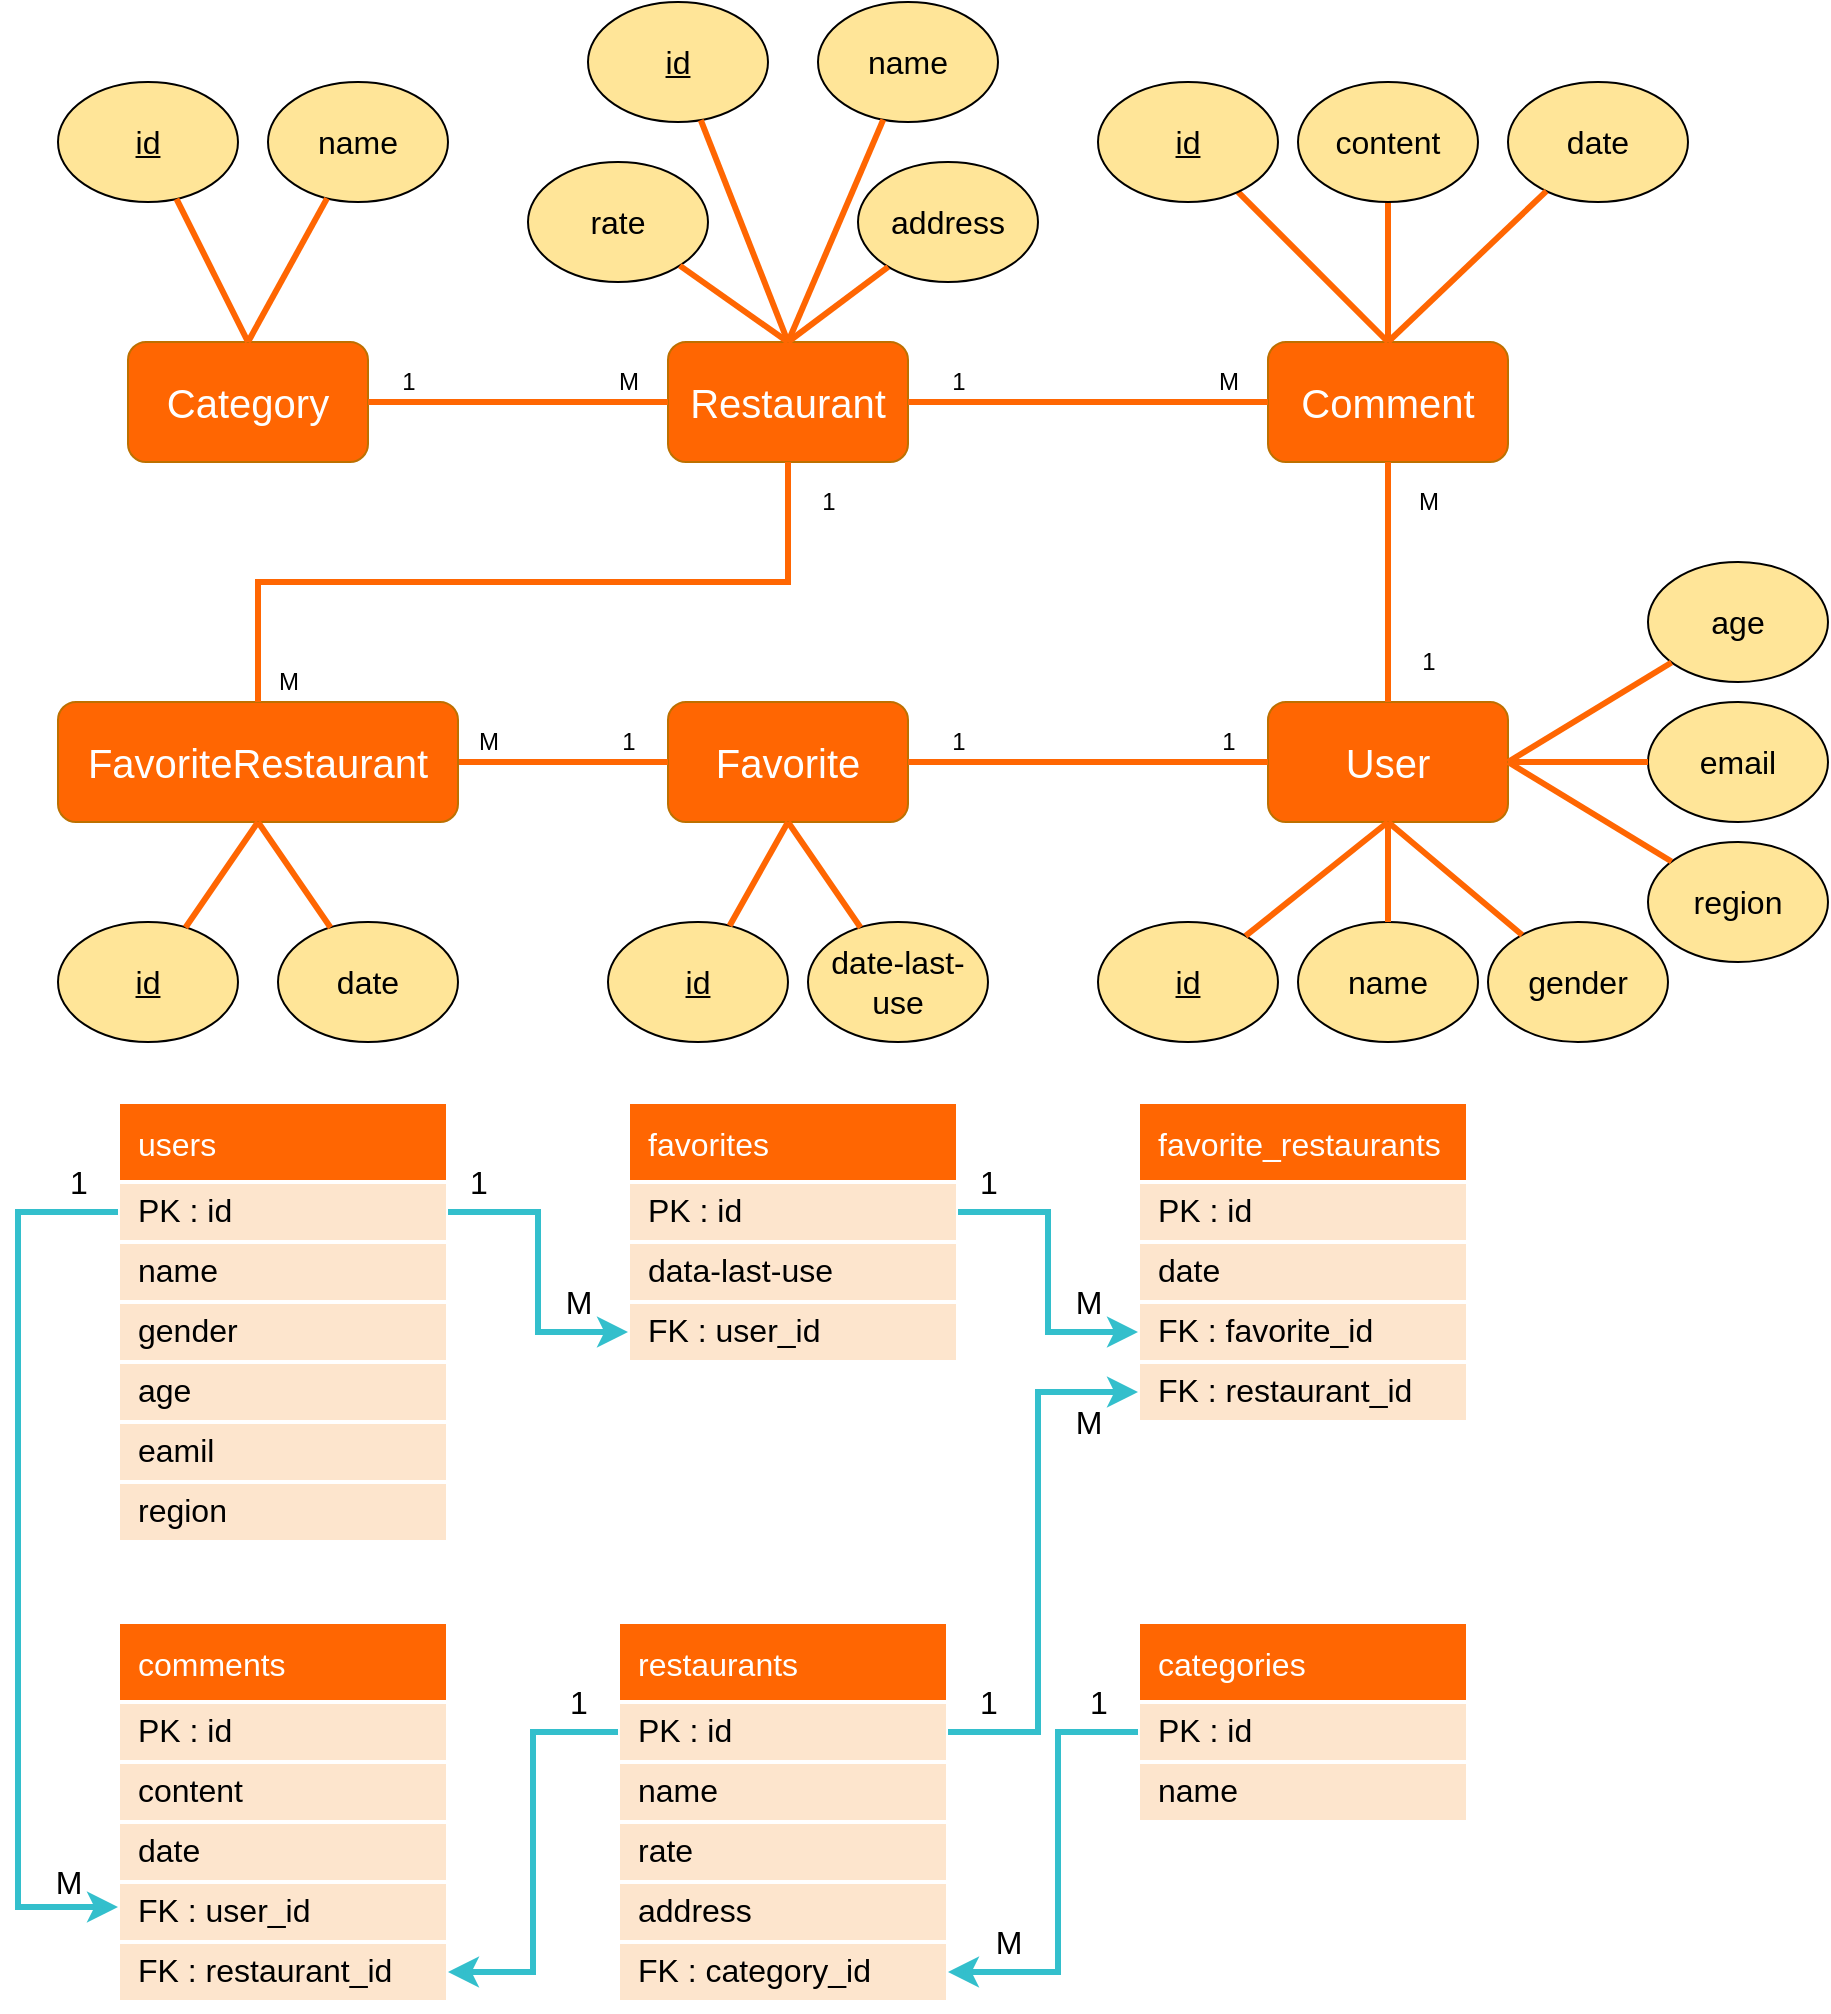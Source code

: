 <mxfile version="16.2.7" type="github">
  <diagram id="Arsce1lhnxzf3GvLfII_" name="第1頁">
    <mxGraphModel dx="1673" dy="1702" grid="1" gridSize="10" guides="1" tooltips="1" connect="1" arrows="1" fold="1" page="1" pageScale="1" pageWidth="1169" pageHeight="827" math="0" shadow="0">
      <root>
        <mxCell id="0" />
        <mxCell id="1" parent="0" />
        <mxCell id="IJgvYfBa4twYxpsfo-ho-1" value="users" style="swimlane;fontStyle=0;childLayout=stackLayout;horizontal=1;startSize=40;horizontalStack=0;resizeParent=1;resizeParentMax=0;resizeLast=0;collapsible=1;marginBottom=0;align=left;fontSize=16;fontColor=#FFFFFF;fillColor=#FF6602;spacing=0;strokeColor=#FFFFFF;strokeWidth=2;spacingLeft=10;" parent="1" vertex="1">
          <mxGeometry x="170" y="500" width="165" height="220" as="geometry">
            <mxRectangle x="150" y="220" width="110" height="40" as="alternateBounds" />
          </mxGeometry>
        </mxCell>
        <mxCell id="IJgvYfBa4twYxpsfo-ho-2" value="PK : id" style="text;strokeColor=#FFFFFF;fillColor=#FDE5CD;spacingLeft=10;spacingRight=0;overflow=hidden;rotatable=0;points=[[0,0.5],[1,0.5]];portConstraint=eastwest;fontSize=16;strokeWidth=2;perimeterSpacing=0;sketch=0;shadow=0;rounded=0;glass=0;spacing=0;fontStyle=0" parent="IJgvYfBa4twYxpsfo-ho-1" vertex="1">
          <mxGeometry y="40" width="165" height="30" as="geometry" />
        </mxCell>
        <mxCell id="IJgvYfBa4twYxpsfo-ho-3" value="name" style="text;strokeColor=#FFFFFF;fillColor=#FDE5CD;spacingLeft=10;spacingRight=0;overflow=hidden;rotatable=0;points=[[0,0.5],[1,0.5]];portConstraint=eastwest;fontSize=16;strokeWidth=2;sketch=0;shadow=0;rounded=0;glass=0;spacing=0;" parent="IJgvYfBa4twYxpsfo-ho-1" vertex="1">
          <mxGeometry y="70" width="165" height="30" as="geometry" />
        </mxCell>
        <mxCell id="IJgvYfBa4twYxpsfo-ho-4" value="gender    " style="text;strokeColor=#FFFFFF;fillColor=#FDE5CD;spacingLeft=10;spacingRight=0;overflow=hidden;rotatable=0;points=[[0,0.5],[1,0.5]];portConstraint=eastwest;fontSize=16;strokeWidth=2;sketch=0;shadow=0;rounded=0;glass=0;spacing=0;" parent="IJgvYfBa4twYxpsfo-ho-1" vertex="1">
          <mxGeometry y="100" width="165" height="30" as="geometry" />
        </mxCell>
        <mxCell id="37sV9JPSji_vyPsbSzuJ-126" value="age" style="text;strokeColor=#FFFFFF;fillColor=#FDE5CD;spacingLeft=10;spacingRight=0;overflow=hidden;rotatable=0;points=[[0,0.5],[1,0.5]];portConstraint=eastwest;fontSize=16;strokeWidth=2;sketch=0;shadow=0;rounded=0;glass=0;spacing=0;" vertex="1" parent="IJgvYfBa4twYxpsfo-ho-1">
          <mxGeometry y="130" width="165" height="30" as="geometry" />
        </mxCell>
        <mxCell id="37sV9JPSji_vyPsbSzuJ-125" value="eamil" style="text;strokeColor=#FFFFFF;fillColor=#FDE5CD;spacingLeft=10;spacingRight=0;overflow=hidden;rotatable=0;points=[[0,0.5],[1,0.5]];portConstraint=eastwest;fontSize=16;strokeWidth=2;sketch=0;shadow=0;rounded=0;glass=0;spacing=0;" vertex="1" parent="IJgvYfBa4twYxpsfo-ho-1">
          <mxGeometry y="160" width="165" height="30" as="geometry" />
        </mxCell>
        <mxCell id="IJgvYfBa4twYxpsfo-ho-5" value="region" style="text;strokeColor=#FFFFFF;fillColor=#FDE5CD;spacingLeft=10;spacingRight=0;overflow=hidden;rotatable=0;points=[[0,0.5],[1,0.5]];portConstraint=eastwest;fontSize=16;strokeWidth=2;sketch=0;shadow=0;rounded=0;glass=0;spacing=0;" parent="IJgvYfBa4twYxpsfo-ho-1" vertex="1">
          <mxGeometry y="190" width="165" height="30" as="geometry" />
        </mxCell>
        <mxCell id="IJgvYfBa4twYxpsfo-ho-6" value="favorites" style="swimlane;fontStyle=0;childLayout=stackLayout;horizontal=1;startSize=40;horizontalStack=0;resizeParent=1;resizeParentMax=0;resizeLast=0;collapsible=1;marginBottom=0;align=left;fontSize=16;fontColor=#FFFFFF;fillColor=#FF6602;spacing=0;strokeColor=#FFFFFF;strokeWidth=2;spacingLeft=10;" parent="1" vertex="1">
          <mxGeometry x="425" y="500" width="165" height="130" as="geometry">
            <mxRectangle x="150" y="220" width="110" height="40" as="alternateBounds" />
          </mxGeometry>
        </mxCell>
        <mxCell id="IJgvYfBa4twYxpsfo-ho-7" value="PK : id" style="text;strokeColor=#FFFFFF;fillColor=#FDE5CD;spacingLeft=10;spacingRight=0;overflow=hidden;rotatable=0;points=[[0,0.5],[1,0.5]];portConstraint=eastwest;fontSize=16;strokeWidth=2;perimeterSpacing=0;sketch=0;shadow=0;rounded=0;glass=0;spacing=0;fontStyle=0" parent="IJgvYfBa4twYxpsfo-ho-6" vertex="1">
          <mxGeometry y="40" width="165" height="30" as="geometry" />
        </mxCell>
        <mxCell id="IJgvYfBa4twYxpsfo-ho-8" value="data-last-use" style="text;strokeColor=#FFFFFF;fillColor=#FDE5CD;spacingLeft=10;spacingRight=0;overflow=hidden;rotatable=0;points=[[0,0.5],[1,0.5]];portConstraint=eastwest;fontSize=16;strokeWidth=2;sketch=0;shadow=0;rounded=0;glass=0;spacing=0;" parent="IJgvYfBa4twYxpsfo-ho-6" vertex="1">
          <mxGeometry y="70" width="165" height="30" as="geometry" />
        </mxCell>
        <mxCell id="IJgvYfBa4twYxpsfo-ho-9" value="FK : user_id" style="text;strokeColor=#FFFFFF;fillColor=#FDE5CD;spacingLeft=10;spacingRight=0;overflow=hidden;rotatable=0;points=[[0,0.5],[1,0.5]];portConstraint=eastwest;fontSize=16;strokeWidth=2;sketch=0;shadow=0;rounded=0;glass=0;spacing=0;" parent="IJgvYfBa4twYxpsfo-ho-6" vertex="1">
          <mxGeometry y="100" width="165" height="30" as="geometry" />
        </mxCell>
        <mxCell id="IJgvYfBa4twYxpsfo-ho-10" style="edgeStyle=orthogonalEdgeStyle;rounded=0;orthogonalLoop=1;jettySize=auto;html=1;fontSize=16;fontColor=#FFFFFF;strokeWidth=3;strokeColor=#33BFCC;entryX=0;entryY=0.5;entryDx=0;entryDy=0;" parent="1" source="IJgvYfBa4twYxpsfo-ho-2" target="IJgvYfBa4twYxpsfo-ho-9" edge="1">
          <mxGeometry relative="1" as="geometry">
            <Array as="points">
              <mxPoint x="380" y="555" />
              <mxPoint x="380" y="615" />
            </Array>
          </mxGeometry>
        </mxCell>
        <mxCell id="IJgvYfBa4twYxpsfo-ho-11" value="&lt;div&gt;1&lt;/div&gt;" style="text;html=1;align=center;verticalAlign=middle;resizable=0;points=[];autosize=1;strokeColor=none;fillColor=none;fontSize=16;fontColor=#000000;" parent="1" vertex="1">
          <mxGeometry x="340" y="530" width="20" height="20" as="geometry" />
        </mxCell>
        <mxCell id="IJgvYfBa4twYxpsfo-ho-12" value="M" style="text;html=1;align=center;verticalAlign=middle;resizable=0;points=[];autosize=1;strokeColor=none;fillColor=none;fontSize=16;fontColor=#000000;" parent="1" vertex="1">
          <mxGeometry x="385" y="590" width="30" height="20" as="geometry" />
        </mxCell>
        <mxCell id="IJgvYfBa4twYxpsfo-ho-13" value="favorite_restaurants" style="swimlane;fontStyle=0;childLayout=stackLayout;horizontal=1;startSize=40;horizontalStack=0;resizeParent=1;resizeParentMax=0;resizeLast=0;collapsible=1;marginBottom=0;align=left;fontSize=16;fontColor=#FFFFFF;fillColor=#FF6602;spacing=0;strokeColor=#FFFFFF;strokeWidth=2;spacingLeft=10;" parent="1" vertex="1">
          <mxGeometry x="680" y="500" width="165" height="160" as="geometry">
            <mxRectangle x="150" y="220" width="110" height="40" as="alternateBounds" />
          </mxGeometry>
        </mxCell>
        <mxCell id="IJgvYfBa4twYxpsfo-ho-14" value="PK : id" style="text;strokeColor=#FFFFFF;fillColor=#FDE5CD;spacingLeft=10;spacingRight=0;overflow=hidden;rotatable=0;points=[[0,0.5],[1,0.5]];portConstraint=eastwest;fontSize=16;strokeWidth=2;perimeterSpacing=0;sketch=0;shadow=0;rounded=0;glass=0;spacing=0;fontStyle=0" parent="IJgvYfBa4twYxpsfo-ho-13" vertex="1">
          <mxGeometry y="40" width="165" height="30" as="geometry" />
        </mxCell>
        <mxCell id="IJgvYfBa4twYxpsfo-ho-15" value="date" style="text;strokeColor=#FFFFFF;fillColor=#FDE5CD;spacingLeft=10;spacingRight=0;overflow=hidden;rotatable=0;points=[[0,0.5],[1,0.5]];portConstraint=eastwest;fontSize=16;strokeWidth=2;sketch=0;shadow=0;rounded=0;glass=0;spacing=0;" parent="IJgvYfBa4twYxpsfo-ho-13" vertex="1">
          <mxGeometry y="70" width="165" height="30" as="geometry" />
        </mxCell>
        <mxCell id="IJgvYfBa4twYxpsfo-ho-16" value="FK : favorite_id" style="text;strokeColor=#FFFFFF;fillColor=#FDE5CD;spacingLeft=10;spacingRight=0;overflow=hidden;rotatable=0;points=[[0,0.5],[1,0.5]];portConstraint=eastwest;fontSize=16;strokeWidth=2;sketch=0;shadow=0;rounded=0;glass=0;spacing=0;" parent="IJgvYfBa4twYxpsfo-ho-13" vertex="1">
          <mxGeometry y="100" width="165" height="30" as="geometry" />
        </mxCell>
        <mxCell id="IJgvYfBa4twYxpsfo-ho-17" value="FK : restaurant_id" style="text;strokeColor=#FFFFFF;fillColor=#FDE5CD;spacingLeft=10;spacingRight=0;overflow=hidden;rotatable=0;points=[[0,0.5],[1,0.5]];portConstraint=eastwest;fontSize=16;strokeWidth=2;sketch=0;shadow=0;rounded=0;glass=0;spacing=0;" parent="IJgvYfBa4twYxpsfo-ho-13" vertex="1">
          <mxGeometry y="130" width="165" height="30" as="geometry" />
        </mxCell>
        <mxCell id="IJgvYfBa4twYxpsfo-ho-20" value="M" style="text;html=1;align=center;verticalAlign=middle;resizable=0;points=[];autosize=1;strokeColor=none;fillColor=none;fontSize=16;fontColor=#000000;" parent="1" vertex="1">
          <mxGeometry x="640" y="590" width="30" height="20" as="geometry" />
        </mxCell>
        <mxCell id="IJgvYfBa4twYxpsfo-ho-21" value="1" style="text;html=1;align=center;verticalAlign=middle;resizable=0;points=[];autosize=1;strokeColor=none;fillColor=none;fontSize=16;fontColor=#000000;" parent="1" vertex="1">
          <mxGeometry x="595" y="530" width="20" height="20" as="geometry" />
        </mxCell>
        <mxCell id="IJgvYfBa4twYxpsfo-ho-22" value="restaurants" style="swimlane;fontStyle=0;childLayout=stackLayout;horizontal=1;startSize=40;horizontalStack=0;resizeParent=1;resizeParentMax=0;resizeLast=0;collapsible=1;marginBottom=0;align=left;fontSize=16;fontColor=#FFFFFF;fillColor=#FF6602;spacing=0;strokeColor=#FFFFFF;strokeWidth=2;spacingLeft=10;" parent="1" vertex="1">
          <mxGeometry x="420" y="760" width="165" height="190" as="geometry">
            <mxRectangle x="150" y="220" width="110" height="40" as="alternateBounds" />
          </mxGeometry>
        </mxCell>
        <mxCell id="IJgvYfBa4twYxpsfo-ho-23" value="PK : id" style="text;strokeColor=#FFFFFF;fillColor=#FDE5CD;spacingLeft=10;spacingRight=0;overflow=hidden;rotatable=0;points=[[0,0.5],[1,0.5]];portConstraint=eastwest;fontSize=16;strokeWidth=2;perimeterSpacing=0;sketch=0;shadow=0;rounded=0;glass=0;spacing=0;fontStyle=0" parent="IJgvYfBa4twYxpsfo-ho-22" vertex="1">
          <mxGeometry y="40" width="165" height="30" as="geometry" />
        </mxCell>
        <mxCell id="IJgvYfBa4twYxpsfo-ho-24" value="name    " style="text;strokeColor=#FFFFFF;fillColor=#FDE5CD;spacingLeft=10;spacingRight=0;overflow=hidden;rotatable=0;points=[[0,0.5],[1,0.5]];portConstraint=eastwest;fontSize=16;strokeWidth=2;sketch=0;shadow=0;rounded=0;glass=0;spacing=0;" parent="IJgvYfBa4twYxpsfo-ho-22" vertex="1">
          <mxGeometry y="70" width="165" height="30" as="geometry" />
        </mxCell>
        <mxCell id="IJgvYfBa4twYxpsfo-ho-25" value="rate" style="text;strokeColor=#FFFFFF;fillColor=#FDE5CD;spacingLeft=10;spacingRight=0;overflow=hidden;rotatable=0;points=[[0,0.5],[1,0.5]];portConstraint=eastwest;fontSize=16;strokeWidth=2;sketch=0;shadow=0;rounded=0;glass=0;spacing=0;" parent="IJgvYfBa4twYxpsfo-ho-22" vertex="1">
          <mxGeometry y="100" width="165" height="30" as="geometry" />
        </mxCell>
        <mxCell id="37sV9JPSji_vyPsbSzuJ-127" value="address" style="text;strokeColor=#FFFFFF;fillColor=#FDE5CD;spacingLeft=10;spacingRight=0;overflow=hidden;rotatable=0;points=[[0,0.5],[1,0.5]];portConstraint=eastwest;fontSize=16;strokeWidth=2;sketch=0;shadow=0;rounded=0;glass=0;spacing=0;" vertex="1" parent="IJgvYfBa4twYxpsfo-ho-22">
          <mxGeometry y="130" width="165" height="30" as="geometry" />
        </mxCell>
        <mxCell id="37sV9JPSji_vyPsbSzuJ-138" value="FK : category_id" style="text;strokeColor=#FFFFFF;fillColor=#FDE5CD;spacingLeft=10;spacingRight=0;overflow=hidden;rotatable=0;points=[[0,0.5],[1,0.5]];portConstraint=eastwest;fontSize=16;strokeWidth=2;sketch=0;shadow=0;rounded=0;glass=0;spacing=0;" vertex="1" parent="IJgvYfBa4twYxpsfo-ho-22">
          <mxGeometry y="160" width="165" height="30" as="geometry" />
        </mxCell>
        <mxCell id="IJgvYfBa4twYxpsfo-ho-26" style="edgeStyle=orthogonalEdgeStyle;rounded=0;orthogonalLoop=1;jettySize=auto;html=1;fontSize=16;fontColor=#FFFFFF;strokeWidth=3;strokeColor=#33BFCC;entryX=0;entryY=0.5;entryDx=0;entryDy=0;exitX=1;exitY=0.5;exitDx=0;exitDy=0;" parent="1" source="IJgvYfBa4twYxpsfo-ho-23" target="IJgvYfBa4twYxpsfo-ho-17" edge="1">
          <mxGeometry relative="1" as="geometry">
            <mxPoint x="590" y="815" as="sourcePoint" />
            <mxPoint x="830.0" y="675" as="targetPoint" />
            <Array as="points">
              <mxPoint x="630" y="815" />
              <mxPoint x="630" y="645" />
            </Array>
          </mxGeometry>
        </mxCell>
        <mxCell id="IJgvYfBa4twYxpsfo-ho-27" value="M" style="text;html=1;align=center;verticalAlign=middle;resizable=0;points=[];autosize=1;strokeColor=none;fillColor=none;fontSize=16;fontColor=#000000;" parent="1" vertex="1">
          <mxGeometry x="640" y="650" width="30" height="20" as="geometry" />
        </mxCell>
        <mxCell id="IJgvYfBa4twYxpsfo-ho-28" value="1" style="text;html=1;align=center;verticalAlign=middle;resizable=0;points=[];autosize=1;strokeColor=none;fillColor=none;fontSize=16;fontColor=#000000;" parent="1" vertex="1">
          <mxGeometry x="595" y="790" width="20" height="20" as="geometry" />
        </mxCell>
        <mxCell id="37sV9JPSji_vyPsbSzuJ-63" value="Category" style="rounded=1;whiteSpace=wrap;html=1;fillColor=#FF6602;strokeColor=#BD7000;fontColor=#FFFFFF;fontSize=20;" vertex="1" parent="1">
          <mxGeometry x="175" y="120" width="120" height="60" as="geometry" />
        </mxCell>
        <mxCell id="37sV9JPSji_vyPsbSzuJ-64" value="Restaurant" style="rounded=1;whiteSpace=wrap;html=1;fillColor=#FF6602;strokeColor=#BD7000;fontColor=#FFFFFF;fontSize=20;" vertex="1" parent="1">
          <mxGeometry x="445" y="120" width="120" height="60" as="geometry" />
        </mxCell>
        <mxCell id="37sV9JPSji_vyPsbSzuJ-65" value="User" style="rounded=1;whiteSpace=wrap;html=1;fillColor=#FF6602;strokeColor=#BD7000;fontColor=#FFFFFF;fontSize=20;" vertex="1" parent="1">
          <mxGeometry x="745" y="300" width="120" height="60" as="geometry" />
        </mxCell>
        <mxCell id="37sV9JPSji_vyPsbSzuJ-66" value="Comment" style="rounded=1;whiteSpace=wrap;html=1;fillColor=#FF6602;strokeColor=#BD7000;fontColor=#FFFFFF;fontSize=20;" vertex="1" parent="1">
          <mxGeometry x="745" y="120" width="120" height="60" as="geometry" />
        </mxCell>
        <mxCell id="37sV9JPSji_vyPsbSzuJ-67" value="Favorite" style="rounded=1;whiteSpace=wrap;html=1;fillColor=#FF6602;strokeColor=#BD7000;fontColor=#FFFFFF;fontSize=20;" vertex="1" parent="1">
          <mxGeometry x="445" y="300" width="120" height="60" as="geometry" />
        </mxCell>
        <mxCell id="37sV9JPSji_vyPsbSzuJ-68" style="edgeStyle=orthogonalEdgeStyle;rounded=0;orthogonalLoop=1;jettySize=auto;html=1;entryX=0;entryY=0.5;entryDx=0;entryDy=0;strokeWidth=3;endArrow=none;endFill=0;strokeColor=#FF6602;exitX=1;exitY=0.5;exitDx=0;exitDy=0;" edge="1" parent="1" source="37sV9JPSji_vyPsbSzuJ-63" target="37sV9JPSji_vyPsbSzuJ-64">
          <mxGeometry relative="1" as="geometry">
            <mxPoint x="495" y="190" as="sourcePoint" />
            <mxPoint x="435" y="284" as="targetPoint" />
          </mxGeometry>
        </mxCell>
        <mxCell id="37sV9JPSji_vyPsbSzuJ-69" value="1" style="text;html=1;align=center;verticalAlign=middle;resizable=0;points=[];autosize=1;strokeColor=none;fillColor=none;" vertex="1" parent="1">
          <mxGeometry x="305" y="130" width="20" height="20" as="geometry" />
        </mxCell>
        <mxCell id="37sV9JPSji_vyPsbSzuJ-70" value="M" style="text;html=1;align=center;verticalAlign=middle;resizable=0;points=[];autosize=1;strokeColor=none;fillColor=none;" vertex="1" parent="1">
          <mxGeometry x="415" y="130" width="20" height="20" as="geometry" />
        </mxCell>
        <mxCell id="37sV9JPSji_vyPsbSzuJ-71" style="edgeStyle=orthogonalEdgeStyle;rounded=0;orthogonalLoop=1;jettySize=auto;html=1;strokeWidth=3;endArrow=none;endFill=0;strokeColor=#FF6602;exitX=1;exitY=0.5;exitDx=0;exitDy=0;entryX=0;entryY=0.5;entryDx=0;entryDy=0;" edge="1" parent="1" source="37sV9JPSji_vyPsbSzuJ-67" target="37sV9JPSji_vyPsbSzuJ-65">
          <mxGeometry relative="1" as="geometry">
            <mxPoint x="675" y="260" as="sourcePoint" />
            <mxPoint x="715" y="310" as="targetPoint" />
          </mxGeometry>
        </mxCell>
        <mxCell id="37sV9JPSji_vyPsbSzuJ-72" value="1" style="text;html=1;align=center;verticalAlign=middle;resizable=0;points=[];autosize=1;strokeColor=none;fillColor=none;" vertex="1" parent="1">
          <mxGeometry x="715" y="310" width="20" height="20" as="geometry" />
        </mxCell>
        <mxCell id="37sV9JPSji_vyPsbSzuJ-73" value="1" style="text;html=1;align=center;verticalAlign=middle;resizable=0;points=[];autosize=1;strokeColor=none;fillColor=none;" vertex="1" parent="1">
          <mxGeometry x="580" y="310" width="20" height="20" as="geometry" />
        </mxCell>
        <mxCell id="37sV9JPSji_vyPsbSzuJ-74" style="edgeStyle=orthogonalEdgeStyle;rounded=0;orthogonalLoop=1;jettySize=auto;html=1;strokeWidth=3;endArrow=none;endFill=0;strokeColor=#FF6602;exitX=1;exitY=0.5;exitDx=0;exitDy=0;entryX=0;entryY=0.5;entryDx=0;entryDy=0;" edge="1" parent="1" source="37sV9JPSji_vyPsbSzuJ-85" target="37sV9JPSji_vyPsbSzuJ-67">
          <mxGeometry relative="1" as="geometry">
            <mxPoint x="545" y="340" as="sourcePoint" />
            <mxPoint x="760" y="340" as="targetPoint" />
          </mxGeometry>
        </mxCell>
        <mxCell id="37sV9JPSji_vyPsbSzuJ-75" value="1" style="text;html=1;align=center;verticalAlign=middle;resizable=0;points=[];autosize=1;strokeColor=none;fillColor=none;" vertex="1" parent="1">
          <mxGeometry x="515" y="190" width="20" height="20" as="geometry" />
        </mxCell>
        <mxCell id="37sV9JPSji_vyPsbSzuJ-76" value="M" style="text;html=1;align=center;verticalAlign=middle;resizable=0;points=[];autosize=1;strokeColor=none;fillColor=none;" vertex="1" parent="1">
          <mxGeometry x="245" y="280" width="20" height="20" as="geometry" />
        </mxCell>
        <mxCell id="37sV9JPSji_vyPsbSzuJ-77" style="edgeStyle=orthogonalEdgeStyle;rounded=0;orthogonalLoop=1;jettySize=auto;html=1;strokeWidth=3;endArrow=none;endFill=0;strokeColor=#FF6602;exitX=1;exitY=0.5;exitDx=0;exitDy=0;entryX=0;entryY=0.5;entryDx=0;entryDy=0;" edge="1" parent="1" source="37sV9JPSji_vyPsbSzuJ-64" target="37sV9JPSji_vyPsbSzuJ-66">
          <mxGeometry relative="1" as="geometry">
            <mxPoint x="535" y="230" as="sourcePoint" />
            <mxPoint x="695" y="170" as="targetPoint" />
          </mxGeometry>
        </mxCell>
        <mxCell id="37sV9JPSji_vyPsbSzuJ-78" style="edgeStyle=orthogonalEdgeStyle;rounded=0;orthogonalLoop=1;jettySize=auto;html=1;strokeWidth=3;endArrow=none;endFill=0;strokeColor=#FF6602;exitX=0.5;exitY=1;exitDx=0;exitDy=0;entryX=0.5;entryY=0;entryDx=0;entryDy=0;" edge="1" parent="1" source="37sV9JPSji_vyPsbSzuJ-66" target="37sV9JPSji_vyPsbSzuJ-65">
          <mxGeometry relative="1" as="geometry">
            <mxPoint x="575" y="270" as="sourcePoint" />
            <mxPoint x="800" y="270" as="targetPoint" />
          </mxGeometry>
        </mxCell>
        <mxCell id="37sV9JPSji_vyPsbSzuJ-79" value="1" style="text;html=1;align=center;verticalAlign=middle;resizable=0;points=[];autosize=1;strokeColor=none;fillColor=none;" vertex="1" parent="1">
          <mxGeometry x="815" y="270" width="20" height="20" as="geometry" />
        </mxCell>
        <mxCell id="37sV9JPSji_vyPsbSzuJ-80" value="M" style="text;html=1;align=center;verticalAlign=middle;resizable=0;points=[];autosize=1;strokeColor=none;fillColor=none;" vertex="1" parent="1">
          <mxGeometry x="815" y="190" width="20" height="20" as="geometry" />
        </mxCell>
        <mxCell id="37sV9JPSji_vyPsbSzuJ-81" value="M" style="text;html=1;align=center;verticalAlign=middle;resizable=0;points=[];autosize=1;strokeColor=none;fillColor=none;" vertex="1" parent="1">
          <mxGeometry x="715" y="130" width="20" height="20" as="geometry" />
        </mxCell>
        <mxCell id="37sV9JPSji_vyPsbSzuJ-82" value="1" style="text;html=1;align=center;verticalAlign=middle;resizable=0;points=[];autosize=1;strokeColor=none;fillColor=none;" vertex="1" parent="1">
          <mxGeometry x="580" y="130" width="20" height="20" as="geometry" />
        </mxCell>
        <mxCell id="37sV9JPSji_vyPsbSzuJ-83" value="&lt;div&gt;1&lt;/div&gt;" style="text;html=1;align=center;verticalAlign=middle;resizable=0;points=[];autosize=1;strokeColor=none;fillColor=none;" vertex="1" parent="1">
          <mxGeometry x="415" y="310" width="20" height="20" as="geometry" />
        </mxCell>
        <mxCell id="37sV9JPSji_vyPsbSzuJ-84" value="M" style="text;html=1;align=center;verticalAlign=middle;resizable=0;points=[];autosize=1;strokeColor=none;fillColor=none;" vertex="1" parent="1">
          <mxGeometry x="345" y="310" width="20" height="20" as="geometry" />
        </mxCell>
        <mxCell id="37sV9JPSji_vyPsbSzuJ-85" value="FavoriteRestaurant" style="rounded=1;whiteSpace=wrap;html=1;fillColor=#FF6602;strokeColor=#BD7000;fontColor=#FFFFFF;fontSize=20;" vertex="1" parent="1">
          <mxGeometry x="140" y="300" width="200" height="60" as="geometry" />
        </mxCell>
        <mxCell id="37sV9JPSji_vyPsbSzuJ-86" style="edgeStyle=orthogonalEdgeStyle;rounded=0;orthogonalLoop=1;jettySize=auto;html=1;strokeWidth=3;endArrow=none;endFill=0;strokeColor=#FF6602;exitX=0.5;exitY=0;exitDx=0;exitDy=0;entryX=0.5;entryY=1;entryDx=0;entryDy=0;" edge="1" parent="1" source="37sV9JPSji_vyPsbSzuJ-85" target="37sV9JPSji_vyPsbSzuJ-64">
          <mxGeometry relative="1" as="geometry">
            <mxPoint x="350" y="340" as="sourcePoint" />
            <mxPoint x="410" y="340" as="targetPoint" />
          </mxGeometry>
        </mxCell>
        <mxCell id="37sV9JPSji_vyPsbSzuJ-87" value="&lt;u&gt;id&lt;/u&gt;" style="ellipse;whiteSpace=wrap;html=1;fillColor=#FFE598;fontSize=16;" vertex="1" parent="1">
          <mxGeometry x="660" y="410" width="90" height="60" as="geometry" />
        </mxCell>
        <mxCell id="37sV9JPSji_vyPsbSzuJ-88" value="region" style="ellipse;whiteSpace=wrap;html=1;fillColor=#FFE598;fontSize=16;" vertex="1" parent="1">
          <mxGeometry x="935" y="370" width="90" height="60" as="geometry" />
        </mxCell>
        <mxCell id="37sV9JPSji_vyPsbSzuJ-89" style="edgeStyle=none;rounded=0;orthogonalLoop=1;jettySize=auto;html=1;fontSize=16;fontColor=#FFFFFF;endArrow=none;endFill=0;strokeColor=#FF6602;strokeWidth=3;entryX=0.5;entryY=0;entryDx=0;entryDy=0;" edge="1" parent="1" source="37sV9JPSji_vyPsbSzuJ-101" target="37sV9JPSji_vyPsbSzuJ-66">
          <mxGeometry relative="1" as="geometry">
            <mxPoint x="850.512" y="-73.004" as="sourcePoint" />
            <mxPoint x="805" y="67.67" as="targetPoint" />
          </mxGeometry>
        </mxCell>
        <mxCell id="37sV9JPSji_vyPsbSzuJ-90" value="age" style="ellipse;whiteSpace=wrap;html=1;fillColor=#FFE598;fontSize=16;" vertex="1" parent="1">
          <mxGeometry x="935" y="230" width="90" height="60" as="geometry" />
        </mxCell>
        <mxCell id="37sV9JPSji_vyPsbSzuJ-91" value="gender" style="ellipse;whiteSpace=wrap;html=1;fillColor=#FFE598;fontSize=16;" vertex="1" parent="1">
          <mxGeometry x="855" y="410" width="90" height="60" as="geometry" />
        </mxCell>
        <mxCell id="37sV9JPSji_vyPsbSzuJ-92" value="name" style="ellipse;whiteSpace=wrap;html=1;fillColor=#FFE598;fontSize=16;" vertex="1" parent="1">
          <mxGeometry x="760" y="410" width="90" height="60" as="geometry" />
        </mxCell>
        <mxCell id="37sV9JPSji_vyPsbSzuJ-93" value="email" style="ellipse;whiteSpace=wrap;html=1;fillColor=#FFE598;fontSize=16;" vertex="1" parent="1">
          <mxGeometry x="935" y="300" width="90" height="60" as="geometry" />
        </mxCell>
        <mxCell id="37sV9JPSji_vyPsbSzuJ-94" style="edgeStyle=none;rounded=0;orthogonalLoop=1;jettySize=auto;html=1;fontSize=16;fontColor=#FFFFFF;endArrow=none;endFill=0;strokeColor=#FF6602;strokeWidth=3;entryX=0.5;entryY=0;entryDx=0;entryDy=0;" edge="1" parent="1" source="37sV9JPSji_vyPsbSzuJ-102" target="37sV9JPSji_vyPsbSzuJ-66">
          <mxGeometry relative="1" as="geometry">
            <mxPoint x="705.512" y="-100.004" as="sourcePoint" />
            <mxPoint x="660" y="40.67" as="targetPoint" />
          </mxGeometry>
        </mxCell>
        <mxCell id="37sV9JPSji_vyPsbSzuJ-95" style="edgeStyle=none;rounded=0;orthogonalLoop=1;jettySize=auto;html=1;fontSize=16;fontColor=#FFFFFF;endArrow=none;endFill=0;strokeColor=#FF6602;strokeWidth=3;entryX=1;entryY=0.5;entryDx=0;entryDy=0;" edge="1" parent="1" source="37sV9JPSji_vyPsbSzuJ-93" target="37sV9JPSji_vyPsbSzuJ-65">
          <mxGeometry relative="1" as="geometry">
            <mxPoint x="895.002" y="198.996" as="sourcePoint" />
            <mxPoint x="849.49" y="339.67" as="targetPoint" />
          </mxGeometry>
        </mxCell>
        <mxCell id="37sV9JPSji_vyPsbSzuJ-96" style="edgeStyle=none;rounded=0;orthogonalLoop=1;jettySize=auto;html=1;fontSize=16;fontColor=#FFFFFF;endArrow=none;endFill=0;strokeColor=#FF6602;strokeWidth=3;entryX=1;entryY=0.5;entryDx=0;entryDy=0;" edge="1" parent="1" source="37sV9JPSji_vyPsbSzuJ-90" target="37sV9JPSji_vyPsbSzuJ-65">
          <mxGeometry relative="1" as="geometry">
            <mxPoint x="987.752" y="39.326" as="sourcePoint" />
            <mxPoint x="942.24" y="180.0" as="targetPoint" />
          </mxGeometry>
        </mxCell>
        <mxCell id="37sV9JPSji_vyPsbSzuJ-97" style="edgeStyle=none;rounded=0;orthogonalLoop=1;jettySize=auto;html=1;fontSize=16;fontColor=#FFFFFF;endArrow=none;endFill=0;strokeColor=#FF6602;strokeWidth=3;" edge="1" parent="1" target="37sV9JPSji_vyPsbSzuJ-92">
          <mxGeometry relative="1" as="geometry">
            <mxPoint x="805" y="360" as="sourcePoint" />
            <mxPoint x="769.49" y="510.34" as="targetPoint" />
          </mxGeometry>
        </mxCell>
        <mxCell id="37sV9JPSji_vyPsbSzuJ-98" style="edgeStyle=none;rounded=0;orthogonalLoop=1;jettySize=auto;html=1;fontSize=16;fontColor=#FFFFFF;endArrow=none;endFill=0;strokeColor=#FF6602;strokeWidth=3;exitX=1;exitY=0.5;exitDx=0;exitDy=0;" edge="1" parent="1" source="37sV9JPSji_vyPsbSzuJ-65" target="37sV9JPSji_vyPsbSzuJ-88">
          <mxGeometry relative="1" as="geometry">
            <mxPoint x="860.512" y="359.996" as="sourcePoint" />
            <mxPoint x="815" y="500.67" as="targetPoint" />
          </mxGeometry>
        </mxCell>
        <mxCell id="37sV9JPSji_vyPsbSzuJ-99" style="edgeStyle=none;rounded=0;orthogonalLoop=1;jettySize=auto;html=1;fontSize=16;fontColor=#FFFFFF;endArrow=none;endFill=0;strokeColor=#FF6602;strokeWidth=3;exitX=0.5;exitY=1;exitDx=0;exitDy=0;" edge="1" parent="1" source="37sV9JPSji_vyPsbSzuJ-65" target="37sV9JPSji_vyPsbSzuJ-91">
          <mxGeometry relative="1" as="geometry">
            <mxPoint x="835.002" y="369.666" as="sourcePoint" />
            <mxPoint x="789.49" y="510.34" as="targetPoint" />
          </mxGeometry>
        </mxCell>
        <mxCell id="37sV9JPSji_vyPsbSzuJ-100" style="edgeStyle=none;rounded=0;orthogonalLoop=1;jettySize=auto;html=1;fontSize=16;fontColor=#FFFFFF;endArrow=none;endFill=0;strokeColor=#FF6602;strokeWidth=3;exitX=0.5;exitY=1;exitDx=0;exitDy=0;" edge="1" parent="1" source="37sV9JPSji_vyPsbSzuJ-65" target="37sV9JPSji_vyPsbSzuJ-87">
          <mxGeometry relative="1" as="geometry">
            <mxPoint x="745" y="390" as="sourcePoint" />
            <mxPoint x="669.49" y="530.67" as="targetPoint" />
          </mxGeometry>
        </mxCell>
        <mxCell id="37sV9JPSji_vyPsbSzuJ-101" value="&lt;div&gt;content&lt;/div&gt;" style="ellipse;whiteSpace=wrap;html=1;fillColor=#FFE598;fontSize=16;" vertex="1" parent="1">
          <mxGeometry x="760" y="-10" width="90" height="60" as="geometry" />
        </mxCell>
        <mxCell id="37sV9JPSji_vyPsbSzuJ-102" value="&lt;u&gt;id&lt;/u&gt;" style="ellipse;whiteSpace=wrap;html=1;fillColor=#FFE598;fontSize=16;" vertex="1" parent="1">
          <mxGeometry x="660" y="-10" width="90" height="60" as="geometry" />
        </mxCell>
        <mxCell id="37sV9JPSji_vyPsbSzuJ-103" value="date" style="ellipse;whiteSpace=wrap;html=1;fillColor=#FFE598;fontSize=16;" vertex="1" parent="1">
          <mxGeometry x="865" y="-10" width="90" height="60" as="geometry" />
        </mxCell>
        <mxCell id="37sV9JPSji_vyPsbSzuJ-104" style="edgeStyle=none;rounded=0;orthogonalLoop=1;jettySize=auto;html=1;fontSize=16;fontColor=#FFFFFF;endArrow=none;endFill=0;strokeColor=#FF6602;strokeWidth=3;" edge="1" parent="1" source="37sV9JPSji_vyPsbSzuJ-103">
          <mxGeometry relative="1" as="geometry">
            <mxPoint x="876.023" y="65.387" as="sourcePoint" />
            <mxPoint x="805" y="120" as="targetPoint" />
          </mxGeometry>
        </mxCell>
        <mxCell id="37sV9JPSji_vyPsbSzuJ-105" value="&lt;u&gt;id&lt;/u&gt;" style="ellipse;whiteSpace=wrap;html=1;fillColor=#FFE598;fontSize=16;" vertex="1" parent="1">
          <mxGeometry x="405" y="-50" width="90" height="60" as="geometry" />
        </mxCell>
        <mxCell id="37sV9JPSji_vyPsbSzuJ-106" value="name" style="ellipse;whiteSpace=wrap;html=1;fillColor=#FFE598;fontSize=16;" vertex="1" parent="1">
          <mxGeometry x="520" y="-50" width="90" height="60" as="geometry" />
        </mxCell>
        <mxCell id="37sV9JPSji_vyPsbSzuJ-107" value="address" style="ellipse;whiteSpace=wrap;html=1;fillColor=#FFE598;fontSize=16;" vertex="1" parent="1">
          <mxGeometry x="540" y="30" width="90" height="60" as="geometry" />
        </mxCell>
        <mxCell id="37sV9JPSji_vyPsbSzuJ-108" value="rate" style="ellipse;whiteSpace=wrap;html=1;fillColor=#FFE598;fontSize=16;" vertex="1" parent="1">
          <mxGeometry x="375" y="30" width="90" height="60" as="geometry" />
        </mxCell>
        <mxCell id="37sV9JPSji_vyPsbSzuJ-109" style="edgeStyle=none;rounded=0;orthogonalLoop=1;jettySize=auto;html=1;fontSize=16;fontColor=#FFFFFF;endArrow=none;endFill=0;strokeColor=#FF6602;strokeWidth=3;entryX=0.5;entryY=0;entryDx=0;entryDy=0;" edge="1" parent="1" source="37sV9JPSji_vyPsbSzuJ-105" target="37sV9JPSji_vyPsbSzuJ-64">
          <mxGeometry relative="1" as="geometry">
            <mxPoint x="369.962" y="-9.998" as="sourcePoint" />
            <mxPoint x="445" y="65.04" as="targetPoint" />
          </mxGeometry>
        </mxCell>
        <mxCell id="37sV9JPSji_vyPsbSzuJ-110" style="edgeStyle=none;rounded=0;orthogonalLoop=1;jettySize=auto;html=1;fontSize=16;fontColor=#FFFFFF;endArrow=none;endFill=0;strokeColor=#FF6602;strokeWidth=3;entryX=0.5;entryY=0;entryDx=0;entryDy=0;" edge="1" parent="1" source="37sV9JPSji_vyPsbSzuJ-108" target="37sV9JPSji_vyPsbSzuJ-64">
          <mxGeometry relative="1" as="geometry">
            <mxPoint x="471.401" y="19.021" as="sourcePoint" />
            <mxPoint x="515" y="130" as="targetPoint" />
          </mxGeometry>
        </mxCell>
        <mxCell id="37sV9JPSji_vyPsbSzuJ-111" style="edgeStyle=none;rounded=0;orthogonalLoop=1;jettySize=auto;html=1;fontSize=16;fontColor=#FFFFFF;endArrow=none;endFill=0;strokeColor=#FF6602;strokeWidth=3;entryX=0.5;entryY=0;entryDx=0;entryDy=0;" edge="1" parent="1" source="37sV9JPSji_vyPsbSzuJ-106" target="37sV9JPSji_vyPsbSzuJ-64">
          <mxGeometry relative="1" as="geometry">
            <mxPoint x="464.896" y="92.422" as="sourcePoint" />
            <mxPoint x="515" y="130" as="targetPoint" />
          </mxGeometry>
        </mxCell>
        <mxCell id="37sV9JPSji_vyPsbSzuJ-112" style="edgeStyle=none;rounded=0;orthogonalLoop=1;jettySize=auto;html=1;fontSize=16;fontColor=#FFFFFF;endArrow=none;endFill=0;strokeColor=#FF6602;strokeWidth=3;entryX=0.5;entryY=0;entryDx=0;entryDy=0;" edge="1" parent="1" source="37sV9JPSji_vyPsbSzuJ-107" target="37sV9JPSji_vyPsbSzuJ-64">
          <mxGeometry relative="1" as="geometry">
            <mxPoint x="562.638" y="18.846" as="sourcePoint" />
            <mxPoint x="515" y="130" as="targetPoint" />
          </mxGeometry>
        </mxCell>
        <mxCell id="37sV9JPSji_vyPsbSzuJ-113" value="&lt;u&gt;id&lt;/u&gt;" style="ellipse;whiteSpace=wrap;html=1;fillColor=#FFE598;fontSize=16;" vertex="1" parent="1">
          <mxGeometry x="140" y="-10" width="90" height="60" as="geometry" />
        </mxCell>
        <mxCell id="37sV9JPSji_vyPsbSzuJ-114" value="name" style="ellipse;whiteSpace=wrap;html=1;fillColor=#FFE598;fontSize=16;" vertex="1" parent="1">
          <mxGeometry x="245" y="-10" width="90" height="60" as="geometry" />
        </mxCell>
        <mxCell id="37sV9JPSji_vyPsbSzuJ-115" style="edgeStyle=none;rounded=0;orthogonalLoop=1;jettySize=auto;html=1;fontSize=16;fontColor=#FFFFFF;endArrow=none;endFill=0;strokeColor=#FF6602;strokeWidth=3;entryX=0.5;entryY=0;entryDx=0;entryDy=0;" edge="1" parent="1" source="37sV9JPSji_vyPsbSzuJ-114" target="37sV9JPSji_vyPsbSzuJ-63">
          <mxGeometry relative="1" as="geometry">
            <mxPoint x="281.401" y="19.021" as="sourcePoint" />
            <mxPoint x="325" y="130" as="targetPoint" />
          </mxGeometry>
        </mxCell>
        <mxCell id="37sV9JPSji_vyPsbSzuJ-116" style="edgeStyle=none;rounded=0;orthogonalLoop=1;jettySize=auto;html=1;fontSize=16;fontColor=#FFFFFF;endArrow=none;endFill=0;strokeColor=#FF6602;strokeWidth=3;entryX=0.5;entryY=0;entryDx=0;entryDy=0;" edge="1" parent="1" source="37sV9JPSji_vyPsbSzuJ-113" target="37sV9JPSji_vyPsbSzuJ-63">
          <mxGeometry relative="1" as="geometry">
            <mxPoint x="272.602" y="19.592" as="sourcePoint" />
            <mxPoint x="245" y="130" as="targetPoint" />
          </mxGeometry>
        </mxCell>
        <mxCell id="37sV9JPSji_vyPsbSzuJ-117" value="&lt;u&gt;id&lt;/u&gt;" style="ellipse;whiteSpace=wrap;html=1;fillColor=#FFE598;fontSize=16;" vertex="1" parent="1">
          <mxGeometry x="415" y="410" width="90" height="60" as="geometry" />
        </mxCell>
        <mxCell id="37sV9JPSji_vyPsbSzuJ-118" value="&lt;u&gt;id&lt;/u&gt;" style="ellipse;whiteSpace=wrap;html=1;fillColor=#FFE598;fontSize=16;" vertex="1" parent="1">
          <mxGeometry x="140" y="410" width="90" height="60" as="geometry" />
        </mxCell>
        <mxCell id="37sV9JPSji_vyPsbSzuJ-119" style="edgeStyle=none;rounded=0;orthogonalLoop=1;jettySize=auto;html=1;fontSize=16;fontColor=#FFFFFF;endArrow=none;endFill=0;strokeColor=#FF6602;strokeWidth=3;exitX=0.5;exitY=1;exitDx=0;exitDy=0;" edge="1" parent="1" source="37sV9JPSji_vyPsbSzuJ-85" target="37sV9JPSji_vyPsbSzuJ-118">
          <mxGeometry relative="1" as="geometry">
            <mxPoint x="315" y="420" as="sourcePoint" />
            <mxPoint x="229.03" y="542.815" as="targetPoint" />
          </mxGeometry>
        </mxCell>
        <mxCell id="37sV9JPSji_vyPsbSzuJ-120" style="edgeStyle=none;rounded=0;orthogonalLoop=1;jettySize=auto;html=1;fontSize=16;fontColor=#FFFFFF;endArrow=none;endFill=0;strokeColor=#FF6602;strokeWidth=3;exitX=0.5;exitY=1;exitDx=0;exitDy=0;" edge="1" parent="1" source="37sV9JPSji_vyPsbSzuJ-67" target="37sV9JPSji_vyPsbSzuJ-117">
          <mxGeometry relative="1" as="geometry">
            <mxPoint x="250" y="370" as="sourcePoint" />
            <mxPoint x="250" y="420" as="targetPoint" />
          </mxGeometry>
        </mxCell>
        <mxCell id="37sV9JPSji_vyPsbSzuJ-121" value="date-last-use" style="ellipse;whiteSpace=wrap;html=1;fillColor=#FFE598;fontSize=16;" vertex="1" parent="1">
          <mxGeometry x="515" y="410" width="90" height="60" as="geometry" />
        </mxCell>
        <mxCell id="37sV9JPSji_vyPsbSzuJ-122" style="edgeStyle=none;rounded=0;orthogonalLoop=1;jettySize=auto;html=1;fontSize=16;fontColor=#FFFFFF;endArrow=none;endFill=0;strokeColor=#FF6602;strokeWidth=3;exitX=0.5;exitY=1;exitDx=0;exitDy=0;" edge="1" parent="1" source="37sV9JPSji_vyPsbSzuJ-67" target="37sV9JPSji_vyPsbSzuJ-121">
          <mxGeometry relative="1" as="geometry">
            <mxPoint x="260" y="380" as="sourcePoint" />
            <mxPoint x="260" y="430" as="targetPoint" />
          </mxGeometry>
        </mxCell>
        <mxCell id="37sV9JPSji_vyPsbSzuJ-123" value="date" style="ellipse;whiteSpace=wrap;html=1;fillColor=#FFE598;fontSize=16;" vertex="1" parent="1">
          <mxGeometry x="250" y="410" width="90" height="60" as="geometry" />
        </mxCell>
        <mxCell id="37sV9JPSji_vyPsbSzuJ-124" style="edgeStyle=none;rounded=0;orthogonalLoop=1;jettySize=auto;html=1;fontSize=16;fontColor=#FFFFFF;endArrow=none;endFill=0;strokeColor=#FF6602;strokeWidth=3;exitX=0.5;exitY=1;exitDx=0;exitDy=0;" edge="1" parent="1" source="37sV9JPSji_vyPsbSzuJ-85" target="37sV9JPSji_vyPsbSzuJ-123">
          <mxGeometry relative="1" as="geometry">
            <mxPoint x="250" y="370" as="sourcePoint" />
            <mxPoint x="213.749" y="422.728" as="targetPoint" />
          </mxGeometry>
        </mxCell>
        <mxCell id="IJgvYfBa4twYxpsfo-ho-19" style="edgeStyle=orthogonalEdgeStyle;rounded=0;orthogonalLoop=1;jettySize=auto;html=1;fontSize=16;fontColor=#FFFFFF;strokeWidth=3;strokeColor=#33BFCC;exitX=1;exitY=0.5;exitDx=0;exitDy=0;entryX=0;entryY=0.5;entryDx=0;entryDy=0;" parent="1" source="IJgvYfBa4twYxpsfo-ho-7" target="IJgvYfBa4twYxpsfo-ho-16" edge="1">
          <mxGeometry relative="1" as="geometry">
            <mxPoint x="310" y="565" as="sourcePoint" />
            <mxPoint x="410" y="625" as="targetPoint" />
          </mxGeometry>
        </mxCell>
        <mxCell id="37sV9JPSji_vyPsbSzuJ-128" value="comments" style="swimlane;fontStyle=0;childLayout=stackLayout;horizontal=1;startSize=40;horizontalStack=0;resizeParent=1;resizeParentMax=0;resizeLast=0;collapsible=1;marginBottom=0;align=left;fontSize=16;fontColor=#FFFFFF;fillColor=#FF6602;spacing=0;strokeColor=#FFFFFF;strokeWidth=2;spacingLeft=10;" vertex="1" parent="1">
          <mxGeometry x="170" y="760" width="165" height="190" as="geometry">
            <mxRectangle x="150" y="220" width="110" height="40" as="alternateBounds" />
          </mxGeometry>
        </mxCell>
        <mxCell id="37sV9JPSji_vyPsbSzuJ-129" value="PK : id" style="text;strokeColor=#FFFFFF;fillColor=#FDE5CD;spacingLeft=10;spacingRight=0;overflow=hidden;rotatable=0;points=[[0,0.5],[1,0.5]];portConstraint=eastwest;fontSize=16;strokeWidth=2;perimeterSpacing=0;sketch=0;shadow=0;rounded=0;glass=0;spacing=0;fontStyle=0" vertex="1" parent="37sV9JPSji_vyPsbSzuJ-128">
          <mxGeometry y="40" width="165" height="30" as="geometry" />
        </mxCell>
        <mxCell id="37sV9JPSji_vyPsbSzuJ-130" value="content" style="text;strokeColor=#FFFFFF;fillColor=#FDE5CD;spacingLeft=10;spacingRight=0;overflow=hidden;rotatable=0;points=[[0,0.5],[1,0.5]];portConstraint=eastwest;fontSize=16;strokeWidth=2;sketch=0;shadow=0;rounded=0;glass=0;spacing=0;" vertex="1" parent="37sV9JPSji_vyPsbSzuJ-128">
          <mxGeometry y="70" width="165" height="30" as="geometry" />
        </mxCell>
        <mxCell id="37sV9JPSji_vyPsbSzuJ-142" value="date" style="text;strokeColor=#FFFFFF;fillColor=#FDE5CD;spacingLeft=10;spacingRight=0;overflow=hidden;rotatable=0;points=[[0,0.5],[1,0.5]];portConstraint=eastwest;fontSize=16;strokeWidth=2;sketch=0;shadow=0;rounded=0;glass=0;spacing=0;" vertex="1" parent="37sV9JPSji_vyPsbSzuJ-128">
          <mxGeometry y="100" width="165" height="30" as="geometry" />
        </mxCell>
        <mxCell id="37sV9JPSji_vyPsbSzuJ-143" value="FK : user_id" style="text;strokeColor=#FFFFFF;fillColor=#FDE5CD;spacingLeft=10;spacingRight=0;overflow=hidden;rotatable=0;points=[[0,0.5],[1,0.5]];portConstraint=eastwest;fontSize=16;strokeWidth=2;sketch=0;shadow=0;rounded=0;glass=0;spacing=0;" vertex="1" parent="37sV9JPSji_vyPsbSzuJ-128">
          <mxGeometry y="130" width="165" height="30" as="geometry" />
        </mxCell>
        <mxCell id="37sV9JPSji_vyPsbSzuJ-131" value="FK : restaurant_id" style="text;strokeColor=#FFFFFF;fillColor=#FDE5CD;spacingLeft=10;spacingRight=0;overflow=hidden;rotatable=0;points=[[0,0.5],[1,0.5]];portConstraint=eastwest;fontSize=16;strokeWidth=2;sketch=0;shadow=0;rounded=0;glass=0;spacing=0;" vertex="1" parent="37sV9JPSji_vyPsbSzuJ-128">
          <mxGeometry y="160" width="165" height="30" as="geometry" />
        </mxCell>
        <mxCell id="37sV9JPSji_vyPsbSzuJ-133" value="categories" style="swimlane;fontStyle=0;childLayout=stackLayout;horizontal=1;startSize=40;horizontalStack=0;resizeParent=1;resizeParentMax=0;resizeLast=0;collapsible=1;marginBottom=0;align=left;fontSize=16;fontColor=#FFFFFF;fillColor=#FF6602;spacing=0;strokeColor=#FFFFFF;strokeWidth=2;spacingLeft=10;" vertex="1" parent="1">
          <mxGeometry x="680" y="760" width="165" height="100" as="geometry">
            <mxRectangle x="150" y="220" width="110" height="40" as="alternateBounds" />
          </mxGeometry>
        </mxCell>
        <mxCell id="37sV9JPSji_vyPsbSzuJ-134" value="PK : id" style="text;strokeColor=#FFFFFF;fillColor=#FDE5CD;spacingLeft=10;spacingRight=0;overflow=hidden;rotatable=0;points=[[0,0.5],[1,0.5]];portConstraint=eastwest;fontSize=16;strokeWidth=2;perimeterSpacing=0;sketch=0;shadow=0;rounded=0;glass=0;spacing=0;fontStyle=0" vertex="1" parent="37sV9JPSji_vyPsbSzuJ-133">
          <mxGeometry y="40" width="165" height="30" as="geometry" />
        </mxCell>
        <mxCell id="37sV9JPSji_vyPsbSzuJ-135" value="name    " style="text;strokeColor=#FFFFFF;fillColor=#FDE5CD;spacingLeft=10;spacingRight=0;overflow=hidden;rotatable=0;points=[[0,0.5],[1,0.5]];portConstraint=eastwest;fontSize=16;strokeWidth=2;sketch=0;shadow=0;rounded=0;glass=0;spacing=0;" vertex="1" parent="37sV9JPSji_vyPsbSzuJ-133">
          <mxGeometry y="70" width="165" height="30" as="geometry" />
        </mxCell>
        <mxCell id="37sV9JPSji_vyPsbSzuJ-141" style="edgeStyle=orthogonalEdgeStyle;rounded=0;orthogonalLoop=1;jettySize=auto;html=1;fontSize=16;fontColor=#FFFFFF;strokeWidth=3;strokeColor=#33BFCC;entryX=1;entryY=0.5;entryDx=0;entryDy=0;exitX=0;exitY=0.5;exitDx=0;exitDy=0;" edge="1" parent="1" source="37sV9JPSji_vyPsbSzuJ-134" target="37sV9JPSji_vyPsbSzuJ-138">
          <mxGeometry relative="1" as="geometry">
            <mxPoint x="740" y="935" as="sourcePoint" />
            <mxPoint x="840.06" y="830" as="targetPoint" />
            <Array as="points">
              <mxPoint x="640" y="815" />
              <mxPoint x="640" y="935" />
            </Array>
          </mxGeometry>
        </mxCell>
        <mxCell id="37sV9JPSji_vyPsbSzuJ-145" style="edgeStyle=orthogonalEdgeStyle;rounded=0;orthogonalLoop=1;jettySize=auto;html=1;fontSize=16;fontColor=#FFFFFF;strokeWidth=3;strokeColor=#33BFCC;entryX=0;entryY=0.75;entryDx=0;entryDy=0;exitX=0;exitY=0.25;exitDx=0;exitDy=0;" edge="1" parent="1" source="IJgvYfBa4twYxpsfo-ho-1" target="37sV9JPSji_vyPsbSzuJ-128">
          <mxGeometry relative="1" as="geometry">
            <mxPoint x="10" y="679.999" as="sourcePoint" />
            <mxPoint x="110" y="739.94" as="targetPoint" />
            <Array as="points">
              <mxPoint x="120" y="555" />
              <mxPoint x="120" y="902" />
            </Array>
          </mxGeometry>
        </mxCell>
        <mxCell id="37sV9JPSji_vyPsbSzuJ-146" style="edgeStyle=orthogonalEdgeStyle;rounded=0;orthogonalLoop=1;jettySize=auto;html=1;fontSize=16;fontColor=#FFFFFF;strokeWidth=3;strokeColor=#33BFCC;entryX=1;entryY=0.5;entryDx=0;entryDy=0;exitX=0;exitY=0.5;exitDx=0;exitDy=0;" edge="1" parent="1" source="IJgvYfBa4twYxpsfo-ho-23" target="37sV9JPSji_vyPsbSzuJ-131">
          <mxGeometry relative="1" as="geometry">
            <mxPoint x="340.06" y="930" as="sourcePoint" />
            <mxPoint x="70.06" y="1050" as="targetPoint" />
          </mxGeometry>
        </mxCell>
        <mxCell id="37sV9JPSji_vyPsbSzuJ-147" value="M" style="text;html=1;align=center;verticalAlign=middle;resizable=0;points=[];autosize=1;strokeColor=none;fillColor=none;fontSize=16;fontColor=#000000;" vertex="1" parent="1">
          <mxGeometry x="130" y="880" width="30" height="20" as="geometry" />
        </mxCell>
        <mxCell id="37sV9JPSji_vyPsbSzuJ-148" value="&lt;div&gt;1&lt;/div&gt;" style="text;html=1;align=center;verticalAlign=middle;resizable=0;points=[];autosize=1;strokeColor=none;fillColor=none;fontSize=16;fontColor=#000000;" vertex="1" parent="1">
          <mxGeometry x="140" y="530" width="20" height="20" as="geometry" />
        </mxCell>
        <mxCell id="37sV9JPSji_vyPsbSzuJ-149" value="1" style="text;html=1;align=center;verticalAlign=middle;resizable=0;points=[];autosize=1;strokeColor=none;fillColor=none;fontSize=16;fontColor=#000000;" vertex="1" parent="1">
          <mxGeometry x="390" y="790" width="20" height="20" as="geometry" />
        </mxCell>
        <mxCell id="37sV9JPSji_vyPsbSzuJ-150" value="1" style="text;html=1;align=center;verticalAlign=middle;resizable=0;points=[];autosize=1;strokeColor=none;fillColor=none;fontSize=16;fontColor=#000000;" vertex="1" parent="1">
          <mxGeometry x="650" y="790" width="20" height="20" as="geometry" />
        </mxCell>
        <mxCell id="37sV9JPSji_vyPsbSzuJ-151" value="M" style="text;html=1;align=center;verticalAlign=middle;resizable=0;points=[];autosize=1;strokeColor=none;fillColor=none;fontSize=16;fontColor=#000000;" vertex="1" parent="1">
          <mxGeometry x="600" y="910" width="30" height="20" as="geometry" />
        </mxCell>
      </root>
    </mxGraphModel>
  </diagram>
</mxfile>
